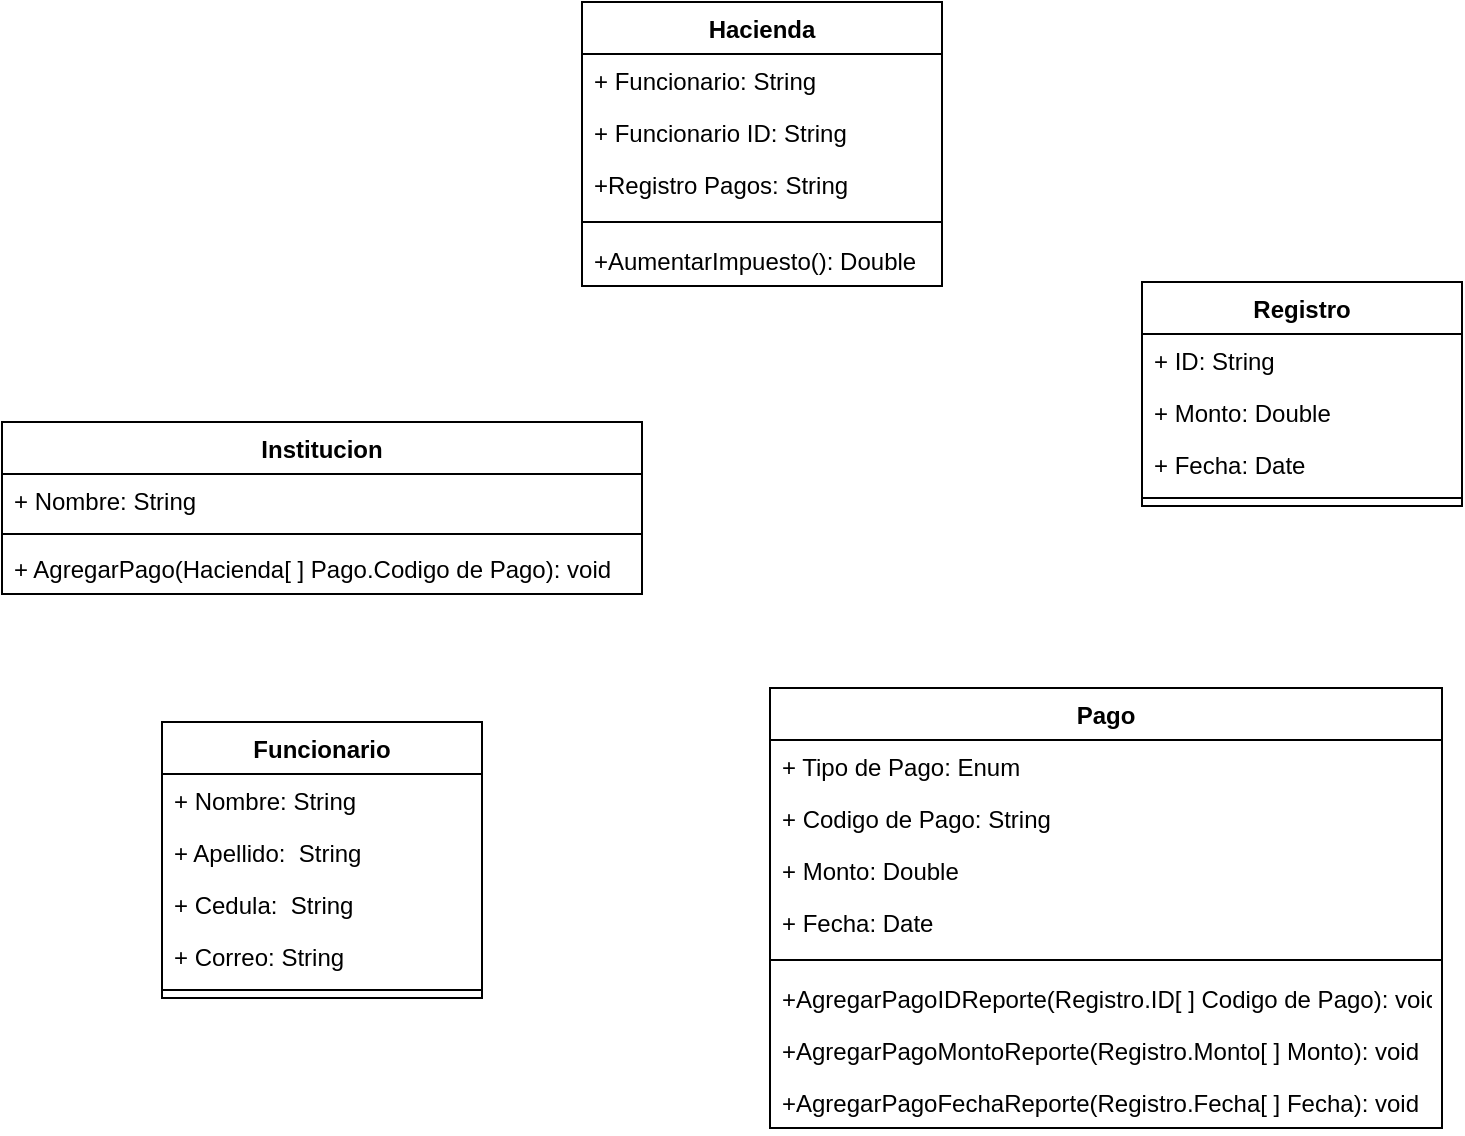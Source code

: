 <mxfile version="19.0.3" type="device"><diagram id="C5RBs43oDa-KdzZeNtuy" name="Page-1"><mxGraphModel dx="1278" dy="649" grid="1" gridSize="10" guides="1" tooltips="1" connect="1" arrows="1" fold="1" page="1" pageScale="1" pageWidth="827" pageHeight="1169" math="0" shadow="0"><root><mxCell id="WIyWlLk6GJQsqaUBKTNV-0"/><mxCell id="WIyWlLk6GJQsqaUBKTNV-1" parent="WIyWlLk6GJQsqaUBKTNV-0"/><mxCell id="KO0hR99pWHpO0Vr1yk-M-1" value="Hacienda" style="swimlane;fontStyle=1;align=center;verticalAlign=top;childLayout=stackLayout;horizontal=1;startSize=26;horizontalStack=0;resizeParent=1;resizeParentMax=0;resizeLast=0;collapsible=1;marginBottom=0;" vertex="1" parent="WIyWlLk6GJQsqaUBKTNV-1"><mxGeometry x="320" y="100" width="180" height="142" as="geometry"/></mxCell><mxCell id="KO0hR99pWHpO0Vr1yk-M-2" value="+ Funcionario: String" style="text;strokeColor=none;fillColor=none;align=left;verticalAlign=top;spacingLeft=4;spacingRight=4;overflow=hidden;rotatable=0;points=[[0,0.5],[1,0.5]];portConstraint=eastwest;" vertex="1" parent="KO0hR99pWHpO0Vr1yk-M-1"><mxGeometry y="26" width="180" height="26" as="geometry"/></mxCell><mxCell id="KO0hR99pWHpO0Vr1yk-M-22" value="+ Funcionario ID: String" style="text;strokeColor=none;fillColor=none;align=left;verticalAlign=top;spacingLeft=4;spacingRight=4;overflow=hidden;rotatable=0;points=[[0,0.5],[1,0.5]];portConstraint=eastwest;" vertex="1" parent="KO0hR99pWHpO0Vr1yk-M-1"><mxGeometry y="52" width="180" height="26" as="geometry"/></mxCell><mxCell id="KO0hR99pWHpO0Vr1yk-M-4" value="+Registro Pagos: String" style="text;strokeColor=none;fillColor=none;align=left;verticalAlign=top;spacingLeft=4;spacingRight=4;overflow=hidden;rotatable=0;points=[[0,0.5],[1,0.5]];portConstraint=eastwest;" vertex="1" parent="KO0hR99pWHpO0Vr1yk-M-1"><mxGeometry y="78" width="180" height="26" as="geometry"/></mxCell><mxCell id="KO0hR99pWHpO0Vr1yk-M-3" value="" style="line;strokeWidth=1;fillColor=none;align=left;verticalAlign=middle;spacingTop=-1;spacingLeft=3;spacingRight=3;rotatable=0;labelPosition=right;points=[];portConstraint=eastwest;" vertex="1" parent="KO0hR99pWHpO0Vr1yk-M-1"><mxGeometry y="104" width="180" height="12" as="geometry"/></mxCell><mxCell id="KO0hR99pWHpO0Vr1yk-M-21" value="+AumentarImpuesto(): Double" style="text;strokeColor=none;fillColor=none;align=left;verticalAlign=top;spacingLeft=4;spacingRight=4;overflow=hidden;rotatable=0;points=[[0,0.5],[1,0.5]];portConstraint=eastwest;" vertex="1" parent="KO0hR99pWHpO0Vr1yk-M-1"><mxGeometry y="116" width="180" height="26" as="geometry"/></mxCell><mxCell id="KO0hR99pWHpO0Vr1yk-M-5" value="Institucion" style="swimlane;fontStyle=1;align=center;verticalAlign=top;childLayout=stackLayout;horizontal=1;startSize=26;horizontalStack=0;resizeParent=1;resizeParentMax=0;resizeLast=0;collapsible=1;marginBottom=0;" vertex="1" parent="WIyWlLk6GJQsqaUBKTNV-1"><mxGeometry x="30" y="310" width="320" height="86" as="geometry"/></mxCell><mxCell id="KO0hR99pWHpO0Vr1yk-M-6" value="+ Nombre: String" style="text;strokeColor=none;fillColor=none;align=left;verticalAlign=top;spacingLeft=4;spacingRight=4;overflow=hidden;rotatable=0;points=[[0,0.5],[1,0.5]];portConstraint=eastwest;" vertex="1" parent="KO0hR99pWHpO0Vr1yk-M-5"><mxGeometry y="26" width="320" height="26" as="geometry"/></mxCell><mxCell id="KO0hR99pWHpO0Vr1yk-M-7" value="" style="line;strokeWidth=1;fillColor=none;align=left;verticalAlign=middle;spacingTop=-1;spacingLeft=3;spacingRight=3;rotatable=0;labelPosition=right;points=[];portConstraint=eastwest;" vertex="1" parent="KO0hR99pWHpO0Vr1yk-M-5"><mxGeometry y="52" width="320" height="8" as="geometry"/></mxCell><mxCell id="KO0hR99pWHpO0Vr1yk-M-8" value="+ AgregarPago(Hacienda[ ] Pago.Codigo de Pago): void" style="text;strokeColor=none;fillColor=none;align=left;verticalAlign=top;spacingLeft=4;spacingRight=4;overflow=hidden;rotatable=0;points=[[0,0.5],[1,0.5]];portConstraint=eastwest;" vertex="1" parent="KO0hR99pWHpO0Vr1yk-M-5"><mxGeometry y="60" width="320" height="26" as="geometry"/></mxCell><mxCell id="KO0hR99pWHpO0Vr1yk-M-9" value="Funcionario" style="swimlane;fontStyle=1;align=center;verticalAlign=top;childLayout=stackLayout;horizontal=1;startSize=26;horizontalStack=0;resizeParent=1;resizeParentMax=0;resizeLast=0;collapsible=1;marginBottom=0;" vertex="1" parent="WIyWlLk6GJQsqaUBKTNV-1"><mxGeometry x="110" y="460" width="160" height="138" as="geometry"/></mxCell><mxCell id="KO0hR99pWHpO0Vr1yk-M-10" value="+ Nombre: String" style="text;strokeColor=none;fillColor=none;align=left;verticalAlign=top;spacingLeft=4;spacingRight=4;overflow=hidden;rotatable=0;points=[[0,0.5],[1,0.5]];portConstraint=eastwest;" vertex="1" parent="KO0hR99pWHpO0Vr1yk-M-9"><mxGeometry y="26" width="160" height="26" as="geometry"/></mxCell><mxCell id="KO0hR99pWHpO0Vr1yk-M-12" value="+ Apellido:  String&#10;" style="text;strokeColor=none;fillColor=none;align=left;verticalAlign=top;spacingLeft=4;spacingRight=4;overflow=hidden;rotatable=0;points=[[0,0.5],[1,0.5]];portConstraint=eastwest;" vertex="1" parent="KO0hR99pWHpO0Vr1yk-M-9"><mxGeometry y="52" width="160" height="26" as="geometry"/></mxCell><mxCell id="KO0hR99pWHpO0Vr1yk-M-13" value="+ Cedula:  String&#10;" style="text;strokeColor=none;fillColor=none;align=left;verticalAlign=top;spacingLeft=4;spacingRight=4;overflow=hidden;rotatable=0;points=[[0,0.5],[1,0.5]];portConstraint=eastwest;" vertex="1" parent="KO0hR99pWHpO0Vr1yk-M-9"><mxGeometry y="78" width="160" height="26" as="geometry"/></mxCell><mxCell id="KO0hR99pWHpO0Vr1yk-M-14" value="+ Correo: String" style="text;strokeColor=none;fillColor=none;align=left;verticalAlign=top;spacingLeft=4;spacingRight=4;overflow=hidden;rotatable=0;points=[[0,0.5],[1,0.5]];portConstraint=eastwest;" vertex="1" parent="KO0hR99pWHpO0Vr1yk-M-9"><mxGeometry y="104" width="160" height="26" as="geometry"/></mxCell><mxCell id="KO0hR99pWHpO0Vr1yk-M-11" value="" style="line;strokeWidth=1;fillColor=none;align=left;verticalAlign=middle;spacingTop=-1;spacingLeft=3;spacingRight=3;rotatable=0;labelPosition=right;points=[];portConstraint=eastwest;" vertex="1" parent="KO0hR99pWHpO0Vr1yk-M-9"><mxGeometry y="130" width="160" height="8" as="geometry"/></mxCell><mxCell id="KO0hR99pWHpO0Vr1yk-M-15" value="Pago" style="swimlane;fontStyle=1;align=center;verticalAlign=top;childLayout=stackLayout;horizontal=1;startSize=26;horizontalStack=0;resizeParent=1;resizeParentMax=0;resizeLast=0;collapsible=1;marginBottom=0;" vertex="1" parent="WIyWlLk6GJQsqaUBKTNV-1"><mxGeometry x="414" y="443" width="336" height="220" as="geometry"/></mxCell><mxCell id="KO0hR99pWHpO0Vr1yk-M-16" value="+ Tipo de Pago: Enum" style="text;strokeColor=none;fillColor=none;align=left;verticalAlign=top;spacingLeft=4;spacingRight=4;overflow=hidden;rotatable=0;points=[[0,0.5],[1,0.5]];portConstraint=eastwest;" vertex="1" parent="KO0hR99pWHpO0Vr1yk-M-15"><mxGeometry y="26" width="336" height="26" as="geometry"/></mxCell><mxCell id="KO0hR99pWHpO0Vr1yk-M-23" value="+ Codigo de Pago: String" style="text;strokeColor=none;fillColor=none;align=left;verticalAlign=top;spacingLeft=4;spacingRight=4;overflow=hidden;rotatable=0;points=[[0,0.5],[1,0.5]];portConstraint=eastwest;" vertex="1" parent="KO0hR99pWHpO0Vr1yk-M-15"><mxGeometry y="52" width="336" height="26" as="geometry"/></mxCell><mxCell id="KO0hR99pWHpO0Vr1yk-M-17" value="+ Monto: Double" style="text;strokeColor=none;fillColor=none;align=left;verticalAlign=top;spacingLeft=4;spacingRight=4;overflow=hidden;rotatable=0;points=[[0,0.5],[1,0.5]];portConstraint=eastwest;" vertex="1" parent="KO0hR99pWHpO0Vr1yk-M-15"><mxGeometry y="78" width="336" height="26" as="geometry"/></mxCell><mxCell id="KO0hR99pWHpO0Vr1yk-M-32" value="+ Fecha: Date" style="text;strokeColor=none;fillColor=none;align=left;verticalAlign=top;spacingLeft=4;spacingRight=4;overflow=hidden;rotatable=0;points=[[0,0.5],[1,0.5]];portConstraint=eastwest;" vertex="1" parent="KO0hR99pWHpO0Vr1yk-M-15"><mxGeometry y="104" width="336" height="26" as="geometry"/></mxCell><mxCell id="KO0hR99pWHpO0Vr1yk-M-18" value="" style="line;strokeWidth=1;fillColor=none;align=left;verticalAlign=middle;spacingTop=-1;spacingLeft=3;spacingRight=3;rotatable=0;labelPosition=right;points=[];portConstraint=eastwest;" vertex="1" parent="KO0hR99pWHpO0Vr1yk-M-15"><mxGeometry y="130" width="336" height="12" as="geometry"/></mxCell><mxCell id="KO0hR99pWHpO0Vr1yk-M-19" value="+AgregarPagoIDReporte(Registro.ID[ ] Codigo de Pago): void" style="text;strokeColor=none;fillColor=none;align=left;verticalAlign=top;spacingLeft=4;spacingRight=4;overflow=hidden;rotatable=0;points=[[0,0.5],[1,0.5]];portConstraint=eastwest;" vertex="1" parent="KO0hR99pWHpO0Vr1yk-M-15"><mxGeometry y="142" width="336" height="26" as="geometry"/></mxCell><mxCell id="KO0hR99pWHpO0Vr1yk-M-31" value="+AgregarPagoMontoReporte(Registro.Monto[ ] Monto): void" style="text;strokeColor=none;fillColor=none;align=left;verticalAlign=top;spacingLeft=4;spacingRight=4;overflow=hidden;rotatable=0;points=[[0,0.5],[1,0.5]];portConstraint=eastwest;" vertex="1" parent="KO0hR99pWHpO0Vr1yk-M-15"><mxGeometry y="168" width="336" height="26" as="geometry"/></mxCell><mxCell id="KO0hR99pWHpO0Vr1yk-M-33" value="+AgregarPagoFechaReporte(Registro.Fecha[ ] Fecha): void" style="text;strokeColor=none;fillColor=none;align=left;verticalAlign=top;spacingLeft=4;spacingRight=4;overflow=hidden;rotatable=0;points=[[0,0.5],[1,0.5]];portConstraint=eastwest;" vertex="1" parent="KO0hR99pWHpO0Vr1yk-M-15"><mxGeometry y="194" width="336" height="26" as="geometry"/></mxCell><mxCell id="KO0hR99pWHpO0Vr1yk-M-25" value="Registro" style="swimlane;fontStyle=1;align=center;verticalAlign=top;childLayout=stackLayout;horizontal=1;startSize=26;horizontalStack=0;resizeParent=1;resizeParentMax=0;resizeLast=0;collapsible=1;marginBottom=0;" vertex="1" parent="WIyWlLk6GJQsqaUBKTNV-1"><mxGeometry x="600" y="240" width="160" height="112" as="geometry"/></mxCell><mxCell id="KO0hR99pWHpO0Vr1yk-M-26" value="+ ID: String" style="text;strokeColor=none;fillColor=none;align=left;verticalAlign=top;spacingLeft=4;spacingRight=4;overflow=hidden;rotatable=0;points=[[0,0.5],[1,0.5]];portConstraint=eastwest;" vertex="1" parent="KO0hR99pWHpO0Vr1yk-M-25"><mxGeometry y="26" width="160" height="26" as="geometry"/></mxCell><mxCell id="KO0hR99pWHpO0Vr1yk-M-27" value="+ Monto: Double" style="text;strokeColor=none;fillColor=none;align=left;verticalAlign=top;spacingLeft=4;spacingRight=4;overflow=hidden;rotatable=0;points=[[0,0.5],[1,0.5]];portConstraint=eastwest;" vertex="1" parent="KO0hR99pWHpO0Vr1yk-M-25"><mxGeometry y="52" width="160" height="26" as="geometry"/></mxCell><mxCell id="KO0hR99pWHpO0Vr1yk-M-28" value="+ Fecha: Date" style="text;strokeColor=none;fillColor=none;align=left;verticalAlign=top;spacingLeft=4;spacingRight=4;overflow=hidden;rotatable=0;points=[[0,0.5],[1,0.5]];portConstraint=eastwest;" vertex="1" parent="KO0hR99pWHpO0Vr1yk-M-25"><mxGeometry y="78" width="160" height="26" as="geometry"/></mxCell><mxCell id="KO0hR99pWHpO0Vr1yk-M-30" value="" style="line;strokeWidth=1;fillColor=none;align=left;verticalAlign=middle;spacingTop=-1;spacingLeft=3;spacingRight=3;rotatable=0;labelPosition=right;points=[];portConstraint=eastwest;" vertex="1" parent="KO0hR99pWHpO0Vr1yk-M-25"><mxGeometry y="104" width="160" height="8" as="geometry"/></mxCell></root></mxGraphModel></diagram></mxfile>